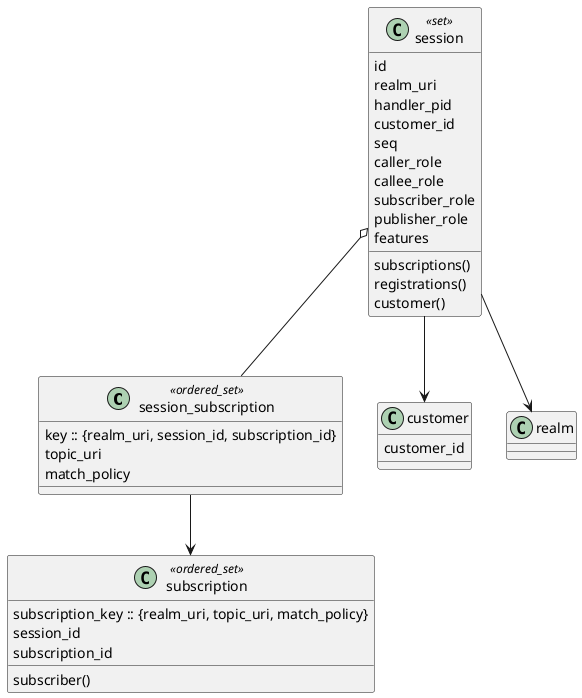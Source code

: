 @startuml



class session_subscription <<ordered_set>>{
    key :: {realm_uri, session_id, subscription_id}
    topic_uri
    match_policy
}




class subscription <<ordered_set>>{
    subscription_key :: {realm_uri, topic_uri, match_policy}
    session_id
    subscription_id
    subscriber()
}


class session <<set>>{
    id
    realm_uri
    handler_pid
    customer_id
    seq
    caller_role
    callee_role
    subscriber_role
    publisher_role
    features
    subscriptions()
    registrations()
    customer()
}


class customer {
    customer_id
}



session --> customer
session o-- session_subscription
session --> realm
session_subscription --> subscription
@enduml
